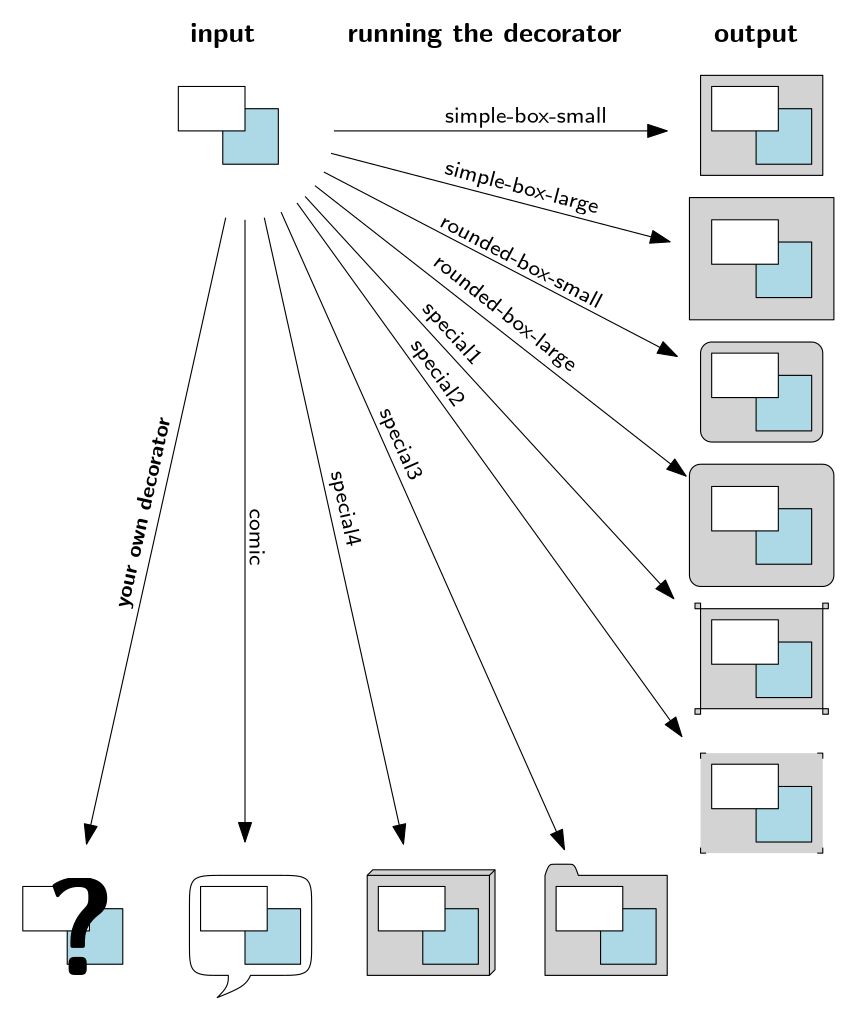 <?xml version="1.0"?>
<!DOCTYPE ipe SYSTEM "ipe.dtd">
<ipe version="70005" creator="Ipe 7.1.5">
<info created="D:20140303154143" modified="D:20141014114915"/>
<preamble>\renewcommand*\familydefault{\sfdefault} </preamble>
<ipestyle name="basic">
<symbol name="arrow/arc(spx)">
<path stroke="sym-stroke" fill="sym-stroke" pen="sym-pen">
0 0 m
-1 0.333 l
-1 -0.333 l
h
</path>
</symbol>
<symbol name="arrow/farc(spx)">
<path stroke="sym-stroke" fill="white" pen="sym-pen">
0 0 m
-1 0.333 l
-1 -0.333 l
h
</path>
</symbol>
<symbol name="mark/circle(sx)" transformations="translations">
<path fill="sym-stroke">
0.6 0 0 0.6 0 0 e
0.4 0 0 0.4 0 0 e
</path>
</symbol>
<symbol name="mark/disk(sx)" transformations="translations">
<path fill="sym-stroke">
0.6 0 0 0.6 0 0 e
</path>
</symbol>
<symbol name="mark/fdisk(sfx)" transformations="translations">
<group>
<path fill="sym-fill">
0.5 0 0 0.5 0 0 e
</path>
<path fill="sym-stroke" fillrule="eofill">
0.6 0 0 0.6 0 0 e
0.4 0 0 0.4 0 0 e
</path>
</group>
</symbol>
<symbol name="mark/box(sx)" transformations="translations">
<path fill="sym-stroke" fillrule="eofill">
-0.6 -0.6 m
0.6 -0.6 l
0.6 0.6 l
-0.6 0.6 l
h
-0.4 -0.4 m
0.4 -0.4 l
0.4 0.4 l
-0.4 0.4 l
h
</path>
</symbol>
<symbol name="mark/square(sx)" transformations="translations">
<path fill="sym-stroke">
-0.6 -0.6 m
0.6 -0.6 l
0.6 0.6 l
-0.6 0.6 l
h
</path>
</symbol>
<symbol name="mark/fsquare(sfx)" transformations="translations">
<group>
<path fill="sym-fill">
-0.5 -0.5 m
0.5 -0.5 l
0.5 0.5 l
-0.5 0.5 l
h
</path>
<path fill="sym-stroke" fillrule="eofill">
-0.6 -0.6 m
0.6 -0.6 l
0.6 0.6 l
-0.6 0.6 l
h
-0.4 -0.4 m
0.4 -0.4 l
0.4 0.4 l
-0.4 0.4 l
h
</path>
</group>
</symbol>
<symbol name="mark/cross(sx)" transformations="translations">
<group>
<path fill="sym-stroke">
-0.43 -0.57 m
0.57 0.43 l
0.43 0.57 l
-0.57 -0.43 l
h
</path>
<path fill="sym-stroke">
-0.43 0.57 m
0.57 -0.43 l
0.43 -0.57 l
-0.57 0.43 l
h
</path>
</group>
</symbol>
<symbol name="arrow/fnormal(spx)">
<path stroke="sym-stroke" fill="white" pen="sym-pen">
0 0 m
-1 0.333 l
-1 -0.333 l
h
</path>
</symbol>
<symbol name="arrow/pointed(spx)">
<path stroke="sym-stroke" fill="sym-stroke" pen="sym-pen">
0 0 m
-1 0.333 l
-0.8 0 l
-1 -0.333 l
h
</path>
</symbol>
<symbol name="arrow/fpointed(spx)">
<path stroke="sym-stroke" fill="white" pen="sym-pen">
0 0 m
-1 0.333 l
-0.8 0 l
-1 -0.333 l
h
</path>
</symbol>
<symbol name="arrow/linear(spx)">
<path stroke="sym-stroke" pen="sym-pen">
-1 0.333 m
0 0 l
-1 -0.333 l
</path>
</symbol>
<symbol name="arrow/fdouble(spx)">
<path stroke="sym-stroke" fill="white" pen="sym-pen">
0 0 m
-1 0.333 l
-1 -0.333 l
h
-1 0 m
-2 0.333 l
-2 -0.333 l
h
</path>
</symbol>
<symbol name="arrow/double(spx)">
<path stroke="sym-stroke" fill="sym-stroke" pen="sym-pen">
0 0 m
-1 0.333 l
-1 -0.333 l
h
-1 0 m
-2 0.333 l
-2 -0.333 l
h
</path>
</symbol>
<pen name="heavier" value="0.8"/>
<pen name="fat" value="1.2"/>
<pen name="ultrafat" value="2"/>
<symbolsize name="large" value="5"/>
<symbolsize name="small" value="2"/>
<symbolsize name="tiny" value="1.1"/>
<arrowsize name="large" value="10"/>
<arrowsize name="small" value="5"/>
<arrowsize name="tiny" value="3"/>
<color name="red" value="1 0 0"/>
<color name="green" value="0 1 0"/>
<color name="blue" value="0 0 1"/>
<color name="yellow" value="1 1 0"/>
<color name="orange" value="1 0.647 0"/>
<color name="gold" value="1 0.843 0"/>
<color name="purple" value="0.627 0.125 0.941"/>
<color name="gray" value="0.745"/>
<color name="brown" value="0.647 0.165 0.165"/>
<color name="navy" value="0 0 0.502"/>
<color name="pink" value="1 0.753 0.796"/>
<color name="seagreen" value="0.18 0.545 0.341"/>
<color name="turquoise" value="0.251 0.878 0.816"/>
<color name="violet" value="0.933 0.51 0.933"/>
<color name="darkblue" value="0 0 0.545"/>
<color name="darkcyan" value="0 0.545 0.545"/>
<color name="darkgray" value="0.663"/>
<color name="darkgreen" value="0 0.392 0"/>
<color name="darkmagenta" value="0.545 0 0.545"/>
<color name="darkorange" value="1 0.549 0"/>
<color name="darkred" value="0.545 0 0"/>
<color name="lightblue" value="0.678 0.847 0.902"/>
<color name="lightcyan" value="0.878 1 1"/>
<color name="lightgray" value="0.827"/>
<color name="lightgreen" value="0.565 0.933 0.565"/>
<color name="lightyellow" value="1 1 0.878"/>
<dashstyle name="dashed" value="[4] 0"/>
<dashstyle name="dotted" value="[1 3] 0"/>
<dashstyle name="dash dotted" value="[4 2 1 2] 0"/>
<dashstyle name="dash dot dotted" value="[4 2 1 2 1 2] 0"/>
<textsize name="large" value="\large"/>
<textsize name="small" value="\small"/>
<textsize name="tiny" value="\tiny"/>
<textsize name="Large" value="\Large"/>
<textsize name="LARGE" value="\LARGE"/>
<textsize name="huge" value="\huge"/>
<textsize name="Huge" value="\Huge"/>
<textsize name="footnote" value="\footnotesize"/>
<textstyle name="center" begin="\begin{center}" end="\end{center}"/>
<textstyle name="itemize" begin="\begin{itemize}" end="\end{itemize}"/>
<textstyle name="item" begin="\begin{itemize}\item{}" end="\end{itemize}"/>
<gridsize name="4 pts" value="4"/>
<gridsize name="8 pts (~3 mm)" value="8"/>
<gridsize name="16 pts (~6 mm)" value="16"/>
<gridsize name="32 pts (~12 mm)" value="32"/>
<gridsize name="10 pts (~3.5 mm)" value="10"/>
<gridsize name="20 pts (~7 mm)" value="20"/>
<gridsize name="14 pts (~5 mm)" value="14"/>
<gridsize name="28 pts (~10 mm)" value="28"/>
<gridsize name="56 pts (~20 mm)" value="56"/>
<anglesize name="90 deg" value="90"/>
<anglesize name="60 deg" value="60"/>
<anglesize name="45 deg" value="45"/>
<anglesize name="30 deg" value="30"/>
<anglesize name="22.5 deg" value="22.5"/>
<tiling name="falling" angle="-60" step="4" width="1"/>
<tiling name="rising" angle="30" step="4" width="1"/>
</ipestyle>
<ipestyle name="decorator">
<symbol name="deco/simple-box-small">
<group>
<path stroke="black" fill="lightgray">
76 772 m
76 728 l
148 728 l
148 772 l
h
</path>
<path stroke="black">
80 768 m
80 732 l
144 732 l
144 768 l
h
</path>
</group>
</symbol>
<symbol name="deco/simple-box-large">
<group>
<path stroke="black" fill="lightgray">
72 776 m
72 724 l
152 724 l
152 776 l
h
</path>
<path stroke="black">
80 768 m
80 732 l
144 732 l
144 768 l
h
</path>
</group>
</symbol>
<symbol name="deco/rounded-box-small">
<group>
<path stroke="black" fill="lightgray">
80 772 m
4 0 0 4 80 768 76 768 a
76 732 l
4 0 0 4 80 732 80 728 a
144 728 l
4 0 0 4 144 732 148 732 a
148 768 l
4 0 0 4 144 768 144 772 a
h
</path>
<path stroke="black">
80 768 m
80 732 l
144 732 l
144 768 l
h
</path>
</group>
</symbol>
<symbol name="deco/rounded-box-large">
<group>
<path stroke="black" fill="lightgray">
76 776 m
4 0 0 4 76 772 72 772 a
72 728 l
4 0 0 4 76 728 76 724 a
148 724 l
4 0 0 4 148 728 152 728 a
152 772 l
4 0 0 4 148 772 148 776 a
h
</path>
<path stroke="black">
80 768 m
80 732 l
144 732 l
144 768 l
h
</path>
</group>
</symbol>
<symbol name="deco/special1">
<group>
<path matrix="0.5 0 0 0.5 36 388" stroke="black" fill="lightgray">
76 772 m
76 768 l
80 768 l
80 772 l
h
</path>
<path matrix="0.5 0 0 0.5 110 388" stroke="black" fill="lightgray">
76 772 m
76 768 l
80 768 l
80 772 l
h
</path>
<path matrix="0.5 0 0 0.5 110 342" stroke="black" fill="lightgray">
76 772 m
76 768 l
80 768 l
80 772 l
h
</path>
<path matrix="0.5 0 0 0.5 36 342" stroke="black" fill="lightgray">
76 772 m
76 768 l
80 768 l
80 772 l
h
</path>
<path stroke="black" fill="lightgray">
76 772 m
76 728 l
148 728 l
148 772 l
h
</path>
<path stroke="black">
80 768 m
80 732 l
144 732 l
144 768 l
h
</path>
</group>
</symbol>
<symbol name="deco/special2">
<group>
<path fill="lightgray">
76 772 m
76 732 l
148 732 l
148 772 l
h
</path>
<path matrix="0.5 0 0 0.5 38 386" stroke="black">
76 768 m
76 772 l
80 772 l
</path>
<path matrix="0.5 0 0 0.5 38 366" stroke="black">
76 736 m
76 732 l
80 732 l
</path>
<path matrix="0.5 0 0 0.5 74 366" stroke="black">
144 732 m
148 732 l
148 736 l
</path>
<path matrix="0.5 0 0 0.5 74 386" stroke="black">
148 768 m
148 772 l
144 772 l
</path>
<path stroke="black">
80 768 m
80 736 l
144 736 l
144 768 l
h
</path>
</group>
</symbol>
<symbol name="deco/special3">
<group>
<path stroke="black" fill="lightgray">
76 772 m
76 732 l
148 732 l
148 772 l
88 772 l
87 775
86 776
85 776
79 776
78 776
77 775
76 772 s
h
</path>
<path stroke="black">
80 768 m
80 736 l
144 736 l
144 768 l
h
</path>
</group>
</symbol>
<symbol name="deco/special4">
<group>
<path stroke="black" fill="lightgray">
78 774 m
76 772 l
76 732 l
148 732 l
150 734 l
150 774 l
h
</path>
<path stroke="black">
76 772 m
148 772 l
148 732 l
</path>
<path stroke="black">
148 772 m
150 774 l
</path>
<path stroke="black">
80 768 m
80 736 l
144 736 l
144 768 l
h
</path>
</group>
</symbol>
<symbol name="deco/comic">
<group>
<path matrix="0.5 0 0 0.5 128 370" stroke="black" fill="white">
240 720 m
232 720
212 720
212 740
212 756
212 776
232 776
280 776
300 776
300 756
300 740
300 720
280 720
256 720 s
252 712
232 704 s
240 712
240 720 s
h
</path>
<path matrix="0.25 0 0 0.25 -422 342" stroke="black">
2640 1648 m
2640 1568 l
2784 1568 l
2784 1648 l
h
</path>
</group>
</symbol>
</ipestyle>
<page>
<layer name="alpha"/>
<view layers="alpha" active="alpha"/>
<group layer="alpha">
<path stroke="white">
56 494.926 m
56 128 l
364 128 l
364 494.926 l
h
</path>
</group>
<group matrix="1 0 0 1 -88 -80">
<path stroke="black" fill="white">
226 224 m
222 224
212 224
212 234
212 250
212 260
222 260
246 260
256 260
256 250
256 234
256 224
246 224
234 224 s
232 220
222 216 s
226 220
226 224 s
h
</path>
</group>
<group matrix="1 0 0 1 40 -80">
<path stroke="black" fill="lightgray">
150 262 m
148 260 l
148 224 l
192 224 l
194 226 l
194 262 l
h
</path>
<path stroke="black">
148 260 m
192 260 l
192 224 l
</path>
<path stroke="black">
192 260 m
194 262 l
</path>
</group>
<group matrix="1 0 0 1 184 -80">
<path stroke="black" fill="lightgray">
68 260 m
68 224 l
112 224 l
112 260 l
80 260 l
79 263
78 264
77 264
71 264
70 264
69 263
68 260 s
h
</path>
</group>
<group matrix="1 0 0 1 -96 -100">
<path fill="lightgray">
404 324 m
404 288 l
448 288 l
448 324 l
h
</path>
<path stroke="black">
404 322 m
404 324 l
406 324 l
</path>
<path stroke="black">
404 290 m
404 288 l
406 288 l
</path>
<path stroke="black">
446 288 m
448 288 l
448 290 l
</path>
<path stroke="black">
448 322 m
448 324 l
446 324 l
</path>
</group>
<group matrix="1 0 0 1 -32 -48">
<path stroke="black" fill="lightgray">
338 326 m
338 324 l
340 324 l
340 326 l
h
</path>
<path stroke="black" fill="lightgray">
384 326 m
384 324 l
386 324 l
386 326 l
h
</path>
<path stroke="black" fill="lightgray">
384 288 m
384 286 l
386 286 l
386 288 l
h
</path>
<path stroke="black" fill="lightgray">
338 288 m
338 286 l
340 286 l
340 288 l
h
</path>
<path stroke="black" fill="lightgray">
340 324 m
340 288 l
384 288 l
384 324 l
h
</path>
</group>
<group matrix="1 0 0 1 32 0">
<path stroke="black" fill="lightgray">
276 328 m
4 0 0 4 276 324 272 324 a
272 288 l
4 0 0 4 276 288 276 284 a
320 284 l
4 0 0 4 320 288 324 288 a
324 324 l
4 0 0 4 320 324 320 328 a
h
</path>
</group>
<group matrix="1 0 0 1 96 48">
<path stroke="black" fill="lightgray">
216 324 m
4 0 0 4 216 320 212 320 a
212 292 l
4 0 0 4 216 292 216 288 a
252 288 l
4 0 0 4 252 292 256 292 a
256 320 l
4 0 0 4 252 320 252 324 a
h
</path>
</group>
<group matrix="1 0 0 1 160 96">
<path stroke="black" fill="lightgray">
144 328 m
144 284 l
196 284 l
196 328 l
h
</path>
</group>
<group matrix="1 0 0 1 240 144">
<path stroke="black" fill="lightgray">
68 324 m
68 288 l
112 288 l
112 324 l
h
</path>
</group>
<path matrix="1 0 0 1 168 -232" stroke="black" fill="lightblue">
160 688 m
160 668 l
180 668 l
180 688 l
h
</path>
<path matrix="1 0 0 1 168 -232" stroke="black" fill="white">
144 696 m
144 680 l
168 680 l
168 696 l
h
</path>
<path matrix="1 0 0 1 168 -280" stroke="black" fill="lightblue">
160 688 m
160 668 l
180 668 l
180 688 l
h
</path>
<path matrix="1 0 0 1 168 -280" stroke="black" fill="white">
144 696 m
144 680 l
168 680 l
168 696 l
h
</path>
<path matrix="1 0 0 1 168 -328" stroke="black" fill="lightblue">
160 688 m
160 668 l
180 668 l
180 688 l
h
</path>
<path matrix="1 0 0 1 168 -328" stroke="black" fill="white">
144 696 m
144 680 l
168 680 l
168 696 l
h
</path>
<path matrix="1 0 0 1 168 -376" stroke="black" fill="lightblue">
160 688 m
160 668 l
180 668 l
180 688 l
h
</path>
<path matrix="1 0 0 1 168 -376" stroke="black" fill="white">
144 696 m
144 680 l
168 680 l
168 696 l
h
</path>
<path matrix="1 0 0 1 168 -424" stroke="black" fill="lightblue">
160 688 m
160 668 l
180 668 l
180 688 l
h
</path>
<path matrix="1 0 0 1 168 -424" stroke="black" fill="white">
144 696 m
144 680 l
168 680 l
168 696 l
h
</path>
<path matrix="1 0 0 1 168 -476" stroke="black" fill="lightblue">
160 688 m
160 668 l
180 668 l
180 688 l
h
</path>
<path matrix="1 0 0 1 168 -476" stroke="black" fill="white">
144 696 m
144 680 l
168 680 l
168 696 l
h
</path>
<path matrix="1 0 0 1 -24 -232" stroke="black" fill="lightblue">
160 688 m
160 668 l
180 668 l
180 688 l
h
</path>
<path matrix="1 0 0 1 -24 -232" stroke="black" fill="white">
144 696 m
144 680 l
168 680 l
168 696 l
h
</path>
<path matrix="1 0 0 1 112 -520" stroke="black" fill="lightblue">
160 688 m
160 668 l
180 668 l
180 688 l
h
</path>
<path matrix="1 0 0 1 112 -520" stroke="black" fill="white">
144 696 m
144 680 l
168 680 l
168 696 l
h
</path>
<path matrix="1 0 0 1 48 -520" stroke="black" fill="lightblue">
160 688 m
160 668 l
180 668 l
180 688 l
h
</path>
<path matrix="1 0 0 1 48 -520" stroke="black" fill="white">
144 696 m
144 680 l
168 680 l
168 696 l
h
</path>
<path matrix="1 0 0 1 -16 -520" stroke="black" fill="lightblue">
160 688 m
160 668 l
180 668 l
180 688 l
h
</path>
<path matrix="1 0 0 1 -16 -520" stroke="black" fill="white">
144 696 m
144 680 l
168 680 l
168 696 l
h
</path>
<text matrix="1 0 0 1 12.3285 -16" transformations="translations" pos="112 496" stroke="black" type="label" width="23.343" height="6.926" depth="1.93" valign="baseline">\bf input</text>
<text matrix="1 0 0 1 200.849 -16" transformations="translations" pos="112 496" stroke="black" type="label" width="30.303" height="5.878" depth="1.93" valign="baseline">\bf output</text>
<text matrix="1 0 0 1 68.917 -16" transformations="translations" pos="112 496" stroke="black" type="label" width="98.686" height="6.926" depth="1.93" valign="baseline">\bf running the decorator</text>
<text matrix="1 0 0 1 7.9833 34.9293" pos="208 416" stroke="black" type="label" width="58.382" height="5.535" depth="1.55" valign="baseline" size="footnote">
  simple-box-small</text>
<text matrix="0.967617 -0.252422 0.252422 0.967617 -90.7368 82.5443" pos="208 416" stroke="black" type="label" width="57.045" height="5.535" depth="1.55" valign="baseline" size="footnote">
  simple-box-large</text>
<text matrix="0.886585 -0.462566 0.462566 0.886585 -163.152 141.183" pos="208 416" stroke="black" type="label" width="64.614" height="5.535" depth="0" valign="baseline" size="footnote">
  rounded-box-small</text>
<text matrix="0.787505 -0.616308 0.616308 0.787505 -208.825 200.559" pos="208 416" stroke="black" type="label" width="63.277" height="5.535" depth="1.55" valign="baseline" size="footnote">
  rounded-box-large</text>
<text matrix="0.675725 -0.737154 0.737154 0.675725 -239.74 256.006" pos="208 416" stroke="black" type="label" width="27.724" height="5.535" depth="1.55" valign="baseline" size="footnote">
  special1</text>
<text matrix="0.585005 -0.81103 0.81103 0.585005 -255.786 296.153" pos="208 416" stroke="black" type="label" width="27.724" height="5.535" depth="1.55" valign="baseline" size="footnote">
  special2</text>
<text matrix="0.406138 -0.913812 0.913812 0.406138 -272.41 368.111" pos="208 416" stroke="black" type="label" width="27.724" height="5.535" depth="1.55" valign="baseline" size="footnote">
  special3</text>
<text matrix="0.21693 -0.976187 0.976187 0.21693 -276.423 437.869" pos="208 416" stroke="black" type="label" width="27.724" height="5.535" depth="1.55" valign="baseline" size="footnote">
  special4</text>
<text matrix="0 -1 1 0 -270.415 520.033" pos="208 416" stroke="black" type="label" width="20.507" height="5.462" depth="0" valign="baseline" size="footnote">
comic</text>
<path stroke="black" arrow="normal/normal">
176 448 m
296 448 l
</path>
<path stroke="black" arrow="normal/normal">
174.964 439.922 m
297.036 408.078 l
</path>
<path stroke="black" arrow="normal/normal">
172.371 433.198 m
299.629 366.802 l
</path>
<path stroke="black" arrow="normal/normal">
169.2 428.278 m
302.8 323.722 l
</path>
<path stroke="black" arrow="normal/normal">
165.623 424.411 m
298.377 279.589 l
</path>
<path stroke="black" arrow="normal/normal">
162.72 422.047 m
301.28 229.953 l
</path>
<path stroke="black" arrow="normal/normal">
156.996 418.758 m
259.004 189.242 l
</path>
<path stroke="black" arrow="normal/normal">
150.942 416.762 m
201.058 191.238 l
</path>
<path stroke="black" arrow="normal/normal">
144 416 m
144 192 l
</path>
<path matrix="-1 0 0 1 288 0" stroke="black" arrow="normal/normal">
150.942 416.762 m
201.058 191.238 l
</path>
<text matrix="0.216929 0.976187 -0.976187 0.216929 403.534 139.334" pos="68 324" stroke="black" type="label" width="70.016" height="5.535" depth="1.55" valign="baseline" size="footnote">\bf your own decorator</text>
<path matrix="1 0 0 1 -80 -520" stroke="black" fill="lightblue">
160 688 m
160 668 l
180 668 l
180 688 l
h
</path>
<path matrix="1 0 0 1 -80 -520" stroke="black" fill="white">
144 696 m
144 680 l
168 680 l
168 696 l
h
</path>
<text matrix="5 0 0 5 -348.35 -695.836" pos="84 168" stroke="black" type="label" width="5.175" height="6.918" depth="0" valign="baseline">\bf ?</text>
</page>
</ipe>
